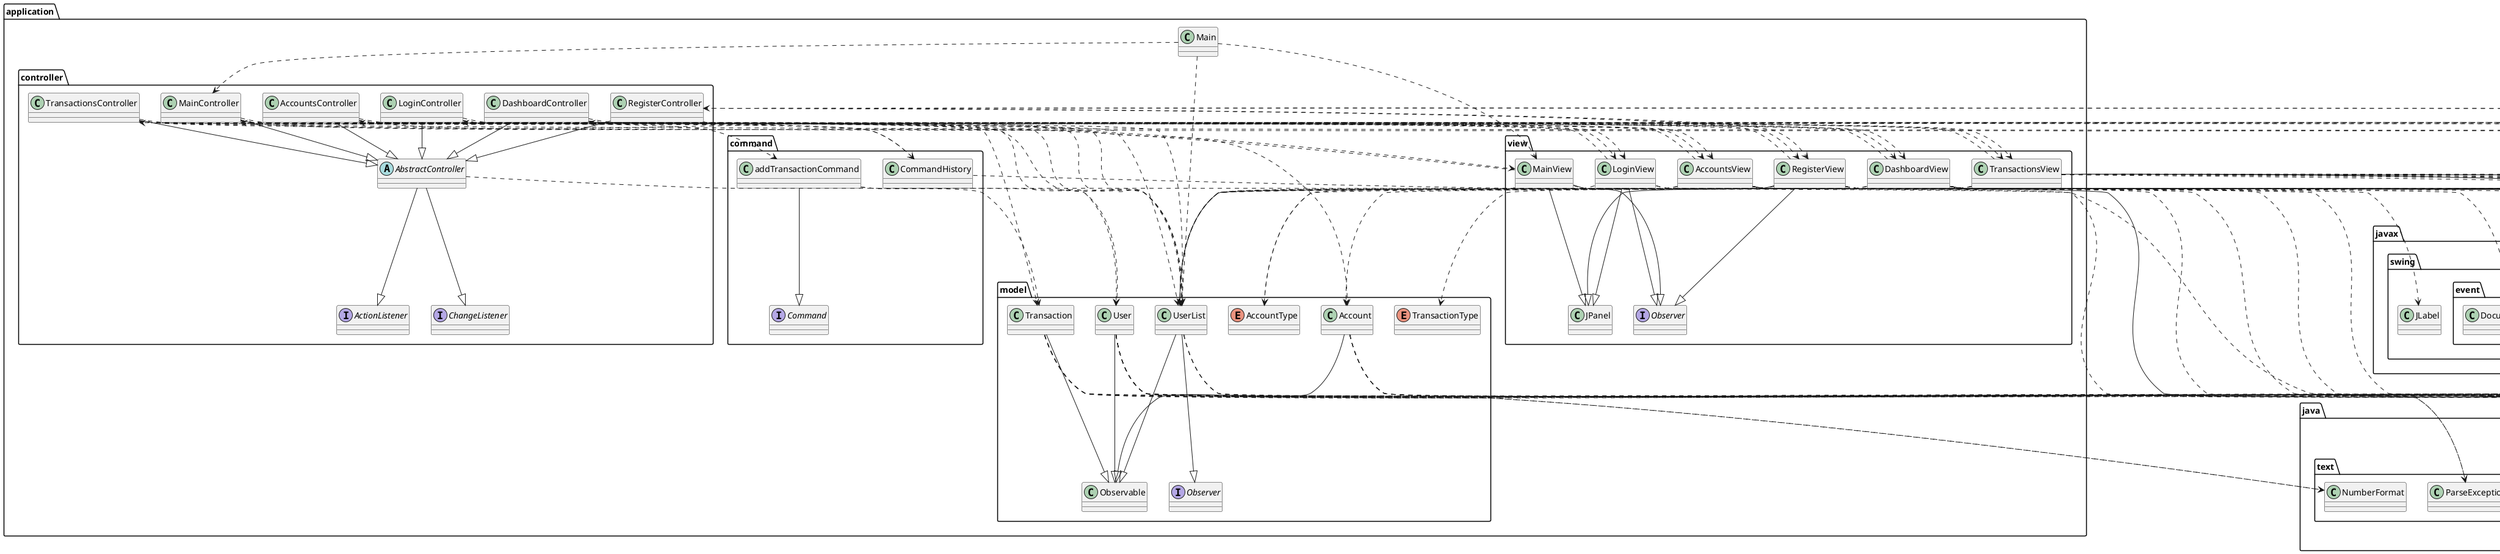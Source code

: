 @startuml
abstract class application.controller.AbstractController
annotation java.lang.Override
annotation java.lang.SuppressWarnings
class application.Main
class application.command.CommandHistory
class application.command.addTransactionCommand
class application.controller.AccountsController
class application.controller.DashboardController
class application.controller.LoginController
class application.controller.MainController
class application.controller.RegisterController
class application.controller.TransactionsController
class application.model.Account
class application.model.Observable
class application.model.Transaction
class application.model.User
class application.model.UserList
class application.view.AccountsView
class application.view.DashboardView
class application.view.JPanel
class application.view.LoginView
class application.view.MainView
class application.view.RegisterView
class application.view.TransactionsView
class java.awt.BasicStroke
class java.awt.BorderLayout
class java.awt.event.ActionEvent
class java.awt.event.ActionListener
class java.text.DecimalFormat
class java.text.NumberFormat
class java.text.ParseException
class java.text.SimpleDateFormat
class java.time.Instant
class java.time.LocalDate
class java.time.ZoneId
class java.time.ZoneOffset
class java.time.temporal.TemporalQueries
class java.util.ArrayList
class java.util.Date
class java.util.EventListener
class java.util.Iterator
class java.util.List
class java.util.Observable
class java.util.Set
class java.util.Stack
class java.util.logging.Level
class java.util.logging.Logger
class javax.swing.ComboBoxModel
class javax.swing.DefaultComboBoxModel
class javax.swing.JLabel
class javax.swing.JPanel
class javax.swing.RowSorter
class javax.swing.SortOrder
class javax.swing.event.DocumentEvent
class javax.swing.event.DocumentListener
class javax.swing.table.DefaultTableModel
class javax.swing.table.TableModel
class javax.swing.table.TableRowSorter
class org.jfree.chart.ChartFactory
class org.jfree.chart.ChartPanel
class org.jfree.chart.JFreeChart
class org.jfree.chart.plot.Plot
class org.jfree.chart.renderer.AbstractRenderer
class org.jfree.data.category.DefaultCategoryDataset
class org.jfree.data.general.DefaultPieDataset
class org.jfree.data.time.Day
class org.jfree.data.time.RegularTimePeriod
class org.jfree.data.time.TimeSeries
class org.jfree.data.time.TimeSeriesCollection
enum application.model.AccountType
enum application.model.TransactionType
interface application.command.Command
interface application.controller.ActionListener
interface application.controller.ChangeListener
interface application.model.Observer
interface application.view.Observer
interface java.util.Observer
application.controller.AbstractController ..> java.lang.Override
application.controller.AbstractController --|> application.controller.ActionListener
application.controller.AbstractController --|> application.controller.ChangeListener
application.Main ..> application.controller.MainController
application.Main ..> application.model.UserList
application.Main ..> application.view.MainView
application.command.CommandHistory ..> java.util.Stack
application.command.addTransactionCommand ..> application.model.Transaction
application.command.addTransactionCommand ..> application.model.User
application.command.addTransactionCommand --|> application.command.Command
application.controller.AccountsController --|> application.controller.AbstractController
application.controller.AccountsController ..> java.lang.Override
application.controller.AccountsController ..> application.model.Account
application.controller.AccountsController ..> application.model.UserList
application.controller.AccountsController ..> application.view.AccountsView
application.controller.AccountsController ..> java.awt.event.ActionEvent
application.controller.DashboardController --|> application.controller.AbstractController
application.controller.DashboardController ..> java.lang.Override
application.controller.DashboardController ..> application.model.UserList
application.controller.DashboardController ..> application.view.DashboardView
application.controller.DashboardController ..> java.awt.event.ActionEvent
application.controller.LoginController --|> application.controller.AbstractController
application.controller.LoginController ..> java.lang.Override
application.controller.LoginController ..> application.model.UserList
application.controller.LoginController ..> application.view.LoginView
application.controller.LoginController ..> java.awt.event.ActionEvent
application.controller.MainController --|> application.controller.AbstractController
application.controller.MainController ..> application.command.CommandHistory
application.controller.MainController ..> application.model.User
application.controller.MainController ..> application.model.UserList
application.controller.MainController ..> application.view.AccountsView
application.controller.MainController ..> application.view.DashboardView
application.controller.MainController ..> application.view.LoginView
application.controller.MainController ..> application.view.MainView
application.controller.MainController ..> application.view.RegisterView
application.controller.MainController ..> application.view.TransactionsView
application.controller.RegisterController --|> application.controller.AbstractController
application.controller.RegisterController ..> java.lang.Override
application.controller.RegisterController ..> application.model.UserList
application.controller.RegisterController ..> application.view.RegisterView
application.controller.RegisterController ..> java.awt.event.ActionEvent
application.controller.TransactionsController --|> application.controller.AbstractController
application.controller.TransactionsController ..> java.lang.Override
application.controller.TransactionsController ..> application.command.CommandHistory
application.controller.TransactionsController ..> application.command.addTransactionCommand
application.controller.TransactionsController ..> application.model.Transaction
application.controller.TransactionsController ..> application.model.UserList
application.controller.TransactionsController ..> application.view.TransactionsView
application.controller.TransactionsController ..> java.awt.event.ActionEvent
application.model.Account --|> application.model.Observable
application.model.Account ..> java.text.DecimalFormat
application.model.Account ..> java.time.Instant
application.model.Account ..> java.time.LocalDate
application.model.Account ..> java.time.ZoneId
application.model.Account ..> java.time.temporal.TemporalQueries
application.model.Transaction --|> application.model.Observable
application.model.Transaction ..> java.text.DecimalFormat
application.model.Transaction ..> java.text.NumberFormat
application.model.Transaction ..> java.text.ParseException
application.model.Transaction ..> java.time.LocalDate
application.model.Transaction ..> java.util.logging.Level
application.model.Transaction ..> java.util.logging.Logger
application.model.User ..> java.lang.Override
application.model.User --|> application.model.Observable
application.model.User ..> java.text.DecimalFormat
application.model.User ..> java.text.NumberFormat
application.model.User ..> java.text.ParseException
application.model.User ..> java.time.LocalDate
application.model.User ..> java.util.logging.Level
application.model.User ..> java.util.logging.Logger
application.model.UserList ..> java.lang.Override
application.model.UserList --|> application.model.Observable
application.model.UserList ..> java.text.DecimalFormat
application.model.UserList ..> java.time.LocalDate
application.model.UserList --|> application.model.Observer
application.view.AccountsView ..> java.lang.SuppressWarnings
application.view.AccountsView ..> application.controller.AccountsController
application.view.AccountsView ..> application.model.UserList
application.view.AccountsView ..> java.awt.event.ActionListener
application.view.AccountsView ..> java.util.EventListener
application.view.AccountsView ..> java.util.Observable
application.view.AccountsView ..> javax.swing.JLabel
application.view.AccountsView --|> javax.swing.JPanel
application.view.AccountsView ..> javax.swing.table.DefaultTableModel
application.view.AccountsView ..> application.model.AccountType
application.view.AccountsView --|> java.util.Observer
application.view.DashboardView ..> java.lang.SuppressWarnings
application.view.DashboardView ..> application.controller.DashboardController
application.view.DashboardView ..> application.model.UserList
application.view.DashboardView ..> java.awt.BasicStroke
application.view.DashboardView ..> java.awt.BorderLayout
application.view.DashboardView ..> java.awt.event.ActionListener
application.view.DashboardView ..> java.time.LocalDate
application.view.DashboardView ..> java.time.ZoneOffset
application.view.DashboardView ..> java.util.Date
application.view.DashboardView ..> java.util.EventListener
application.view.DashboardView ..> java.util.Iterator
application.view.DashboardView ..> java.util.Observable
application.view.DashboardView ..> java.util.Set
application.view.DashboardView --|> javax.swing.JPanel
application.view.DashboardView ..> org.jfree.chart.ChartFactory
application.view.DashboardView ..> org.jfree.chart.ChartPanel
application.view.DashboardView ..> org.jfree.chart.JFreeChart
application.view.DashboardView ..> org.jfree.chart.plot.Plot
application.view.DashboardView ..> org.jfree.chart.renderer.AbstractRenderer
application.view.DashboardView ..> org.jfree.data.category.DefaultCategoryDataset
application.view.DashboardView ..> org.jfree.data.general.DefaultPieDataset
application.view.DashboardView ..> org.jfree.data.time.Day
application.view.DashboardView ..> org.jfree.data.time.RegularTimePeriod
application.view.DashboardView ..> org.jfree.data.time.TimeSeries
application.view.DashboardView ..> org.jfree.data.time.TimeSeriesCollection
application.view.DashboardView ..> application.model.AccountType
application.view.DashboardView --|> java.util.Observer
application.view.LoginView ..> java.lang.Override
application.view.LoginView ..> java.lang.SuppressWarnings
application.view.LoginView ..> application.controller.LoginController
application.view.LoginView ..> application.model.UserList
application.view.LoginView --|> application.view.JPanel
application.view.LoginView --|> application.view.Observer
application.view.MainView ..> java.lang.Override
application.view.MainView ..> application.controller.MainController
application.view.MainView ..> application.model.UserList
application.view.MainView --|> application.view.JPanel
application.view.MainView --|> application.view.Observer
application.view.RegisterView ..> java.lang.Override
application.view.RegisterView ..> java.lang.SuppressWarnings
application.view.RegisterView ..> application.controller.RegisterController
application.view.RegisterView ..> application.model.UserList
application.view.RegisterView --|> application.view.JPanel
application.view.RegisterView ..> javax.swing.event.DocumentEvent
application.view.RegisterView ..> javax.swing.event.DocumentListener
application.view.RegisterView --|> application.view.Observer
application.view.TransactionsView ..> java.lang.SuppressWarnings
application.view.TransactionsView ..> application.controller.TransactionsController
application.view.TransactionsView ..> application.model.Account
application.view.TransactionsView ..> application.model.UserList
application.view.TransactionsView ..> java.awt.event.ActionListener
application.view.TransactionsView ..> java.text.SimpleDateFormat
application.view.TransactionsView ..> java.time.LocalDate
application.view.TransactionsView ..> java.util.ArrayList
application.view.TransactionsView ..> java.util.Date
application.view.TransactionsView ..> java.util.EventListener
application.view.TransactionsView ..> java.util.List
application.view.TransactionsView ..> java.util.Observable
application.view.TransactionsView ..> javax.swing.ComboBoxModel
application.view.TransactionsView ..> javax.swing.DefaultComboBoxModel
application.view.TransactionsView --|> javax.swing.JPanel
application.view.TransactionsView ..> javax.swing.RowSorter
application.view.TransactionsView ..> javax.swing.SortOrder
application.view.TransactionsView ..> javax.swing.table.DefaultTableModel
application.view.TransactionsView ..> javax.swing.table.TableModel
application.view.TransactionsView ..> javax.swing.table.TableRowSorter
application.view.TransactionsView ..> application.model.TransactionType
application.view.TransactionsView --|> java.util.Observer
@enduml
